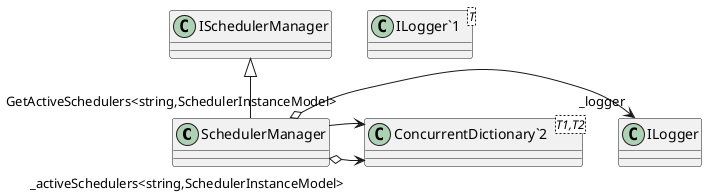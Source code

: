 @startuml
class SchedulerManager {
}
class "ILogger`1"<T> {
}
class "ConcurrentDictionary`2"<T1,T2> {
}
ISchedulerManager <|-- SchedulerManager
SchedulerManager o-> "_logger" ILogger
SchedulerManager o-> "_activeSchedulers<string,SchedulerInstanceModel>" "ConcurrentDictionary`2"
SchedulerManager --> "GetActiveSchedulers<string,SchedulerInstanceModel>" "ConcurrentDictionary`2"
@enduml
